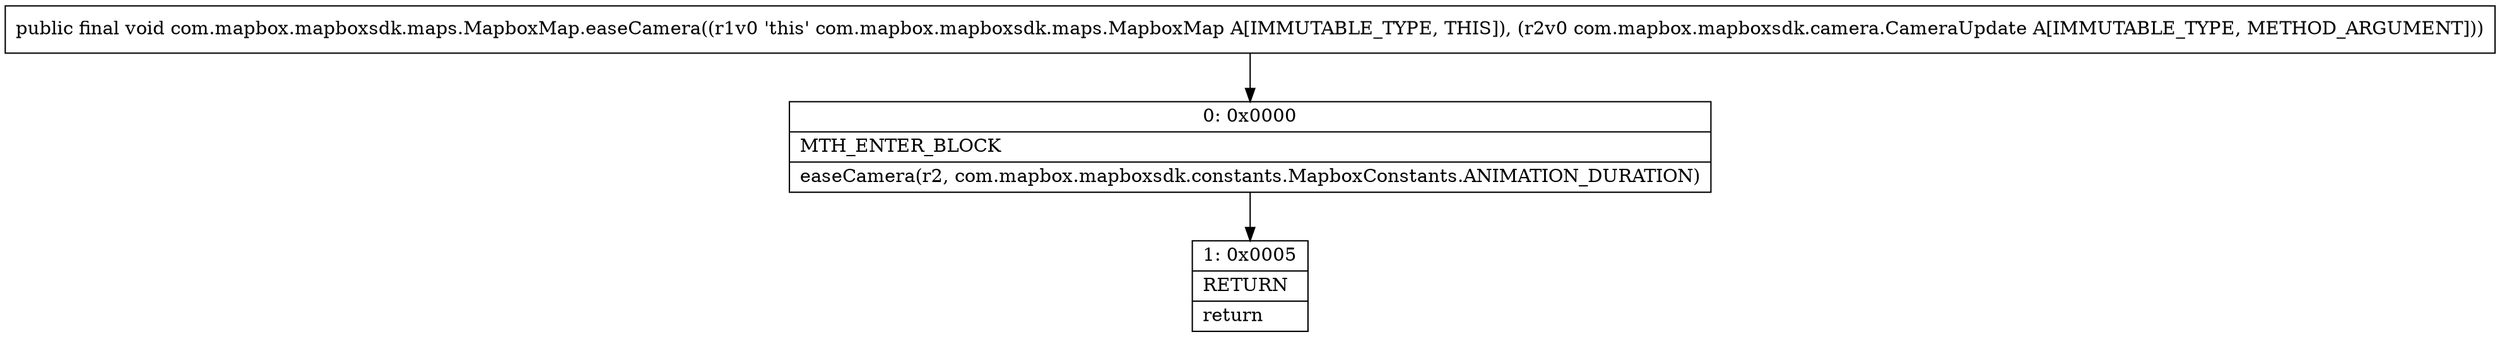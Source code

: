 digraph "CFG forcom.mapbox.mapboxsdk.maps.MapboxMap.easeCamera(Lcom\/mapbox\/mapboxsdk\/camera\/CameraUpdate;)V" {
Node_0 [shape=record,label="{0\:\ 0x0000|MTH_ENTER_BLOCK\l|easeCamera(r2, com.mapbox.mapboxsdk.constants.MapboxConstants.ANIMATION_DURATION)\l}"];
Node_1 [shape=record,label="{1\:\ 0x0005|RETURN\l|return\l}"];
MethodNode[shape=record,label="{public final void com.mapbox.mapboxsdk.maps.MapboxMap.easeCamera((r1v0 'this' com.mapbox.mapboxsdk.maps.MapboxMap A[IMMUTABLE_TYPE, THIS]), (r2v0 com.mapbox.mapboxsdk.camera.CameraUpdate A[IMMUTABLE_TYPE, METHOD_ARGUMENT])) }"];
MethodNode -> Node_0;
Node_0 -> Node_1;
}

